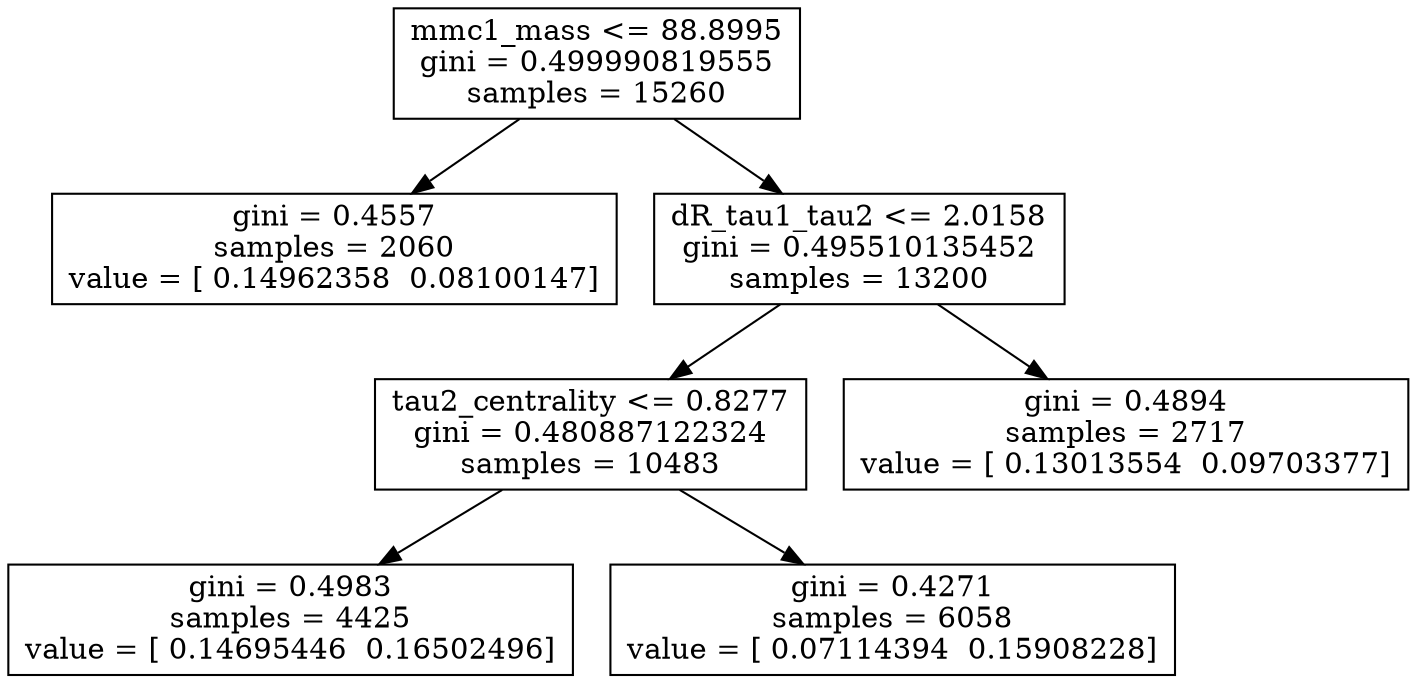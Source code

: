 digraph Tree {
0 [label="mmc1_mass <= 88.8995\ngini = 0.499990819555\nsamples = 15260", shape="box"] ;
1 [label="gini = 0.4557\nsamples = 2060\nvalue = [ 0.14962358  0.08100147]", shape="box"] ;
0 -> 1 ;
2 [label="dR_tau1_tau2 <= 2.0158\ngini = 0.495510135452\nsamples = 13200", shape="box"] ;
0 -> 2 ;
3 [label="tau2_centrality <= 0.8277\ngini = 0.480887122324\nsamples = 10483", shape="box"] ;
2 -> 3 ;
4 [label="gini = 0.4983\nsamples = 4425\nvalue = [ 0.14695446  0.16502496]", shape="box"] ;
3 -> 4 ;
5 [label="gini = 0.4271\nsamples = 6058\nvalue = [ 0.07114394  0.15908228]", shape="box"] ;
3 -> 5 ;
6 [label="gini = 0.4894\nsamples = 2717\nvalue = [ 0.13013554  0.09703377]", shape="box"] ;
2 -> 6 ;
}